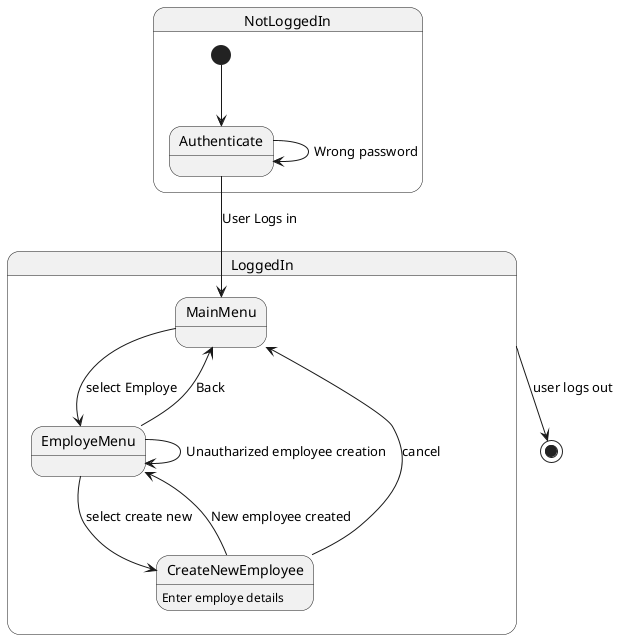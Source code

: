 @startuml CreateUser

state NotLoggedIn{
    
    [*] --> Authenticate

    Authenticate --> Authenticate : Wrong password

}



state LoggedIn{

    Authenticate --> MainMenu : User Logs in

    MainMenu --> EmployeMenu : select Employe

    EmployeMenu --> CreateNewEmployee : select create new
    EmployeMenu --> EmployeMenu : Unautharized employee creation
    EmployeMenu --> MainMenu : Back

    CreateNewEmployee --> EmployeMenu : New employee created
    CreateNewEmployee --> MainMenu : cancel

    CreateNewEmployee : Enter employe details

}


    
LoggedIn --> [*] : user logs out




@enduml


@startuml GetListOfAllBuildings

[*] --> NotLoggedIn

state LoggedIn{

    MainMenu : Options dependant on user type

    MainMenu --> BuildingsMenu : selects

    BuildingsMenu --> MainMenu : Back

    BuildingsMenu --> BuildingsMenu : Select list of all buildings
    
}

NotLoggedIn --> NotLoggedIn : Wrong password


NotLoggedIn --> MainMenu : User Logs in

LoggedIn --> [*] : user logs out




@enduml
